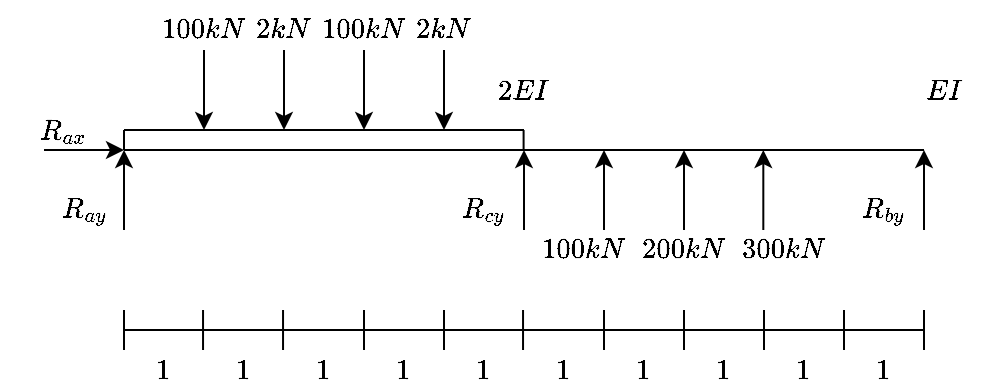 <mxfile version="15.4.1" type="device"><diagram id="uIo-71xkmivG4In3X9n8" name="Page-1"><mxGraphModel dx="460" dy="723" grid="1" gridSize="10" guides="1" tooltips="1" connect="1" arrows="1" fold="1" page="1" pageScale="1" pageWidth="850" pageHeight="1100" math="1" shadow="0"><root><mxCell id="0"/><mxCell id="1" parent="0"/><mxCell id="jZkSo-POswkWHwnTR9tR-1" value="" style="endArrow=none;html=1;" parent="1" edge="1"><mxGeometry width="50" height="50" relative="1" as="geometry"><mxPoint x="160" y="320" as="sourcePoint"/><mxPoint x="560" y="320" as="targetPoint"/></mxGeometry></mxCell><mxCell id="jZkSo-POswkWHwnTR9tR-2" value="" style="endArrow=classic;html=1;" parent="1" edge="1"><mxGeometry width="50" height="50" relative="1" as="geometry"><mxPoint x="160" y="360" as="sourcePoint"/><mxPoint x="160" y="320" as="targetPoint"/></mxGeometry></mxCell><mxCell id="jZkSo-POswkWHwnTR9tR-3" value="" style="endArrow=classic;html=1;" parent="1" edge="1"><mxGeometry width="50" height="50" relative="1" as="geometry"><mxPoint x="120" y="320" as="sourcePoint"/><mxPoint x="160" y="320" as="targetPoint"/></mxGeometry></mxCell><mxCell id="jZkSo-POswkWHwnTR9tR-4" value="&lt;div&gt;$$R_{ay}$$&lt;/div&gt;" style="text;html=1;strokeColor=none;fillColor=none;align=center;verticalAlign=middle;whiteSpace=wrap;rounded=0;" parent="1" vertex="1"><mxGeometry x="120" y="340" width="40" height="20" as="geometry"/></mxCell><mxCell id="jZkSo-POswkWHwnTR9tR-5" value="&lt;div&gt;$$R_{ax}$$&lt;/div&gt;" style="text;html=1;strokeColor=none;fillColor=none;align=center;verticalAlign=middle;whiteSpace=wrap;rounded=0;" parent="1" vertex="1"><mxGeometry x="110" y="300" width="40" height="20" as="geometry"/></mxCell><mxCell id="jZkSo-POswkWHwnTR9tR-6" value="" style="endArrow=classic;html=1;" parent="1" edge="1"><mxGeometry width="50" height="50" relative="1" as="geometry"><mxPoint x="560" y="360" as="sourcePoint"/><mxPoint x="560" y="320" as="targetPoint"/></mxGeometry></mxCell><mxCell id="jZkSo-POswkWHwnTR9tR-7" value="&lt;div&gt;$$R_{by}$$&lt;/div&gt;" style="text;html=1;strokeColor=none;fillColor=none;align=center;verticalAlign=middle;whiteSpace=wrap;rounded=0;" parent="1" vertex="1"><mxGeometry x="520" y="340" width="40" height="20" as="geometry"/></mxCell><mxCell id="jZkSo-POswkWHwnTR9tR-16" value="$$EI$$" style="text;html=1;strokeColor=none;fillColor=none;align=center;verticalAlign=middle;whiteSpace=wrap;rounded=0;" parent="1" vertex="1"><mxGeometry x="550" y="280" width="40" height="20" as="geometry"/></mxCell><mxCell id="jZkSo-POswkWHwnTR9tR-17" value="" style="group" parent="1" vertex="1" connectable="0"><mxGeometry x="160" y="400" width="400" height="40" as="geometry"/></mxCell><mxCell id="jZkSo-POswkWHwnTR9tR-18" value="" style="endArrow=none;html=1;" parent="jZkSo-POswkWHwnTR9tR-17" edge="1"><mxGeometry width="50" height="50" relative="1" as="geometry"><mxPoint y="10" as="sourcePoint"/><mxPoint x="400" y="10" as="targetPoint"/></mxGeometry></mxCell><mxCell id="jZkSo-POswkWHwnTR9tR-19" value="" style="endArrow=none;html=1;" parent="jZkSo-POswkWHwnTR9tR-17" edge="1"><mxGeometry width="50" height="50" relative="1" as="geometry"><mxPoint y="20" as="sourcePoint"/><mxPoint as="targetPoint"/></mxGeometry></mxCell><mxCell id="jZkSo-POswkWHwnTR9tR-20" value="" style="endArrow=none;html=1;" parent="jZkSo-POswkWHwnTR9tR-17" edge="1"><mxGeometry width="50" height="50" relative="1" as="geometry"><mxPoint x="39.52" y="20" as="sourcePoint"/><mxPoint x="39.52" as="targetPoint"/></mxGeometry></mxCell><mxCell id="jZkSo-POswkWHwnTR9tR-21" value="" style="endArrow=none;html=1;" parent="jZkSo-POswkWHwnTR9tR-17" edge="1"><mxGeometry width="50" height="50" relative="1" as="geometry"><mxPoint x="79.52" y="20" as="sourcePoint"/><mxPoint x="79.52" as="targetPoint"/></mxGeometry></mxCell><mxCell id="jZkSo-POswkWHwnTR9tR-22" value="" style="endArrow=none;html=1;" parent="jZkSo-POswkWHwnTR9tR-17" edge="1"><mxGeometry width="50" height="50" relative="1" as="geometry"><mxPoint x="120" y="20" as="sourcePoint"/><mxPoint x="120" as="targetPoint"/></mxGeometry></mxCell><mxCell id="jZkSo-POswkWHwnTR9tR-23" value="" style="endArrow=none;html=1;" parent="jZkSo-POswkWHwnTR9tR-17" edge="1"><mxGeometry width="50" height="50" relative="1" as="geometry"><mxPoint x="160" y="20" as="sourcePoint"/><mxPoint x="160" as="targetPoint"/></mxGeometry></mxCell><mxCell id="jZkSo-POswkWHwnTR9tR-24" value="" style="endArrow=none;html=1;" parent="jZkSo-POswkWHwnTR9tR-17" edge="1"><mxGeometry width="50" height="50" relative="1" as="geometry"><mxPoint x="199.52" y="20" as="sourcePoint"/><mxPoint x="199.52" as="targetPoint"/></mxGeometry></mxCell><mxCell id="jZkSo-POswkWHwnTR9tR-25" value="" style="endArrow=none;html=1;" parent="jZkSo-POswkWHwnTR9tR-17" edge="1"><mxGeometry width="50" height="50" relative="1" as="geometry"><mxPoint x="240" y="20" as="sourcePoint"/><mxPoint x="240" as="targetPoint"/></mxGeometry></mxCell><mxCell id="jZkSo-POswkWHwnTR9tR-26" value="" style="endArrow=none;html=1;" parent="jZkSo-POswkWHwnTR9tR-17" edge="1"><mxGeometry width="50" height="50" relative="1" as="geometry"><mxPoint x="280" y="20" as="sourcePoint"/><mxPoint x="280" as="targetPoint"/></mxGeometry></mxCell><mxCell id="jZkSo-POswkWHwnTR9tR-27" value="" style="endArrow=none;html=1;" parent="jZkSo-POswkWHwnTR9tR-17" edge="1"><mxGeometry width="50" height="50" relative="1" as="geometry"><mxPoint x="320" y="20" as="sourcePoint"/><mxPoint x="320" as="targetPoint"/></mxGeometry></mxCell><mxCell id="jZkSo-POswkWHwnTR9tR-28" value="" style="endArrow=none;html=1;" parent="jZkSo-POswkWHwnTR9tR-17" edge="1"><mxGeometry width="50" height="50" relative="1" as="geometry"><mxPoint x="360" y="20" as="sourcePoint"/><mxPoint x="360" as="targetPoint"/></mxGeometry></mxCell><mxCell id="jZkSo-POswkWHwnTR9tR-29" value="" style="endArrow=none;html=1;" parent="jZkSo-POswkWHwnTR9tR-17" edge="1"><mxGeometry width="50" height="50" relative="1" as="geometry"><mxPoint x="400" y="20" as="sourcePoint"/><mxPoint x="400" as="targetPoint"/></mxGeometry></mxCell><mxCell id="jZkSo-POswkWHwnTR9tR-30" value="$$1$$" style="text;html=1;strokeColor=none;fillColor=none;align=center;verticalAlign=middle;whiteSpace=wrap;rounded=0;" parent="jZkSo-POswkWHwnTR9tR-17" vertex="1"><mxGeometry y="20" width="40" height="20" as="geometry"/></mxCell><mxCell id="jZkSo-POswkWHwnTR9tR-31" value="$$1$$" style="text;html=1;strokeColor=none;fillColor=none;align=center;verticalAlign=middle;whiteSpace=wrap;rounded=0;" parent="jZkSo-POswkWHwnTR9tR-17" vertex="1"><mxGeometry x="40" y="20" width="40" height="20" as="geometry"/></mxCell><mxCell id="jZkSo-POswkWHwnTR9tR-32" value="$$1$$" style="text;html=1;strokeColor=none;fillColor=none;align=center;verticalAlign=middle;whiteSpace=wrap;rounded=0;" parent="jZkSo-POswkWHwnTR9tR-17" vertex="1"><mxGeometry x="80" y="20" width="40" height="20" as="geometry"/></mxCell><mxCell id="jZkSo-POswkWHwnTR9tR-33" value="$$1$$" style="text;html=1;strokeColor=none;fillColor=none;align=center;verticalAlign=middle;whiteSpace=wrap;rounded=0;" parent="jZkSo-POswkWHwnTR9tR-17" vertex="1"><mxGeometry x="120" y="20" width="40" height="20" as="geometry"/></mxCell><mxCell id="jZkSo-POswkWHwnTR9tR-34" value="$$1$$" style="text;html=1;strokeColor=none;fillColor=none;align=center;verticalAlign=middle;whiteSpace=wrap;rounded=0;" parent="jZkSo-POswkWHwnTR9tR-17" vertex="1"><mxGeometry x="160" y="20" width="40" height="20" as="geometry"/></mxCell><mxCell id="jZkSo-POswkWHwnTR9tR-35" value="$$1$$" style="text;html=1;strokeColor=none;fillColor=none;align=center;verticalAlign=middle;whiteSpace=wrap;rounded=0;" parent="jZkSo-POswkWHwnTR9tR-17" vertex="1"><mxGeometry x="200" y="20" width="40" height="20" as="geometry"/></mxCell><mxCell id="jZkSo-POswkWHwnTR9tR-36" value="$$1$$" style="text;html=1;strokeColor=none;fillColor=none;align=center;verticalAlign=middle;whiteSpace=wrap;rounded=0;" parent="jZkSo-POswkWHwnTR9tR-17" vertex="1"><mxGeometry x="240" y="20" width="40" height="20" as="geometry"/></mxCell><mxCell id="jZkSo-POswkWHwnTR9tR-37" value="$$1$$" style="text;html=1;strokeColor=none;fillColor=none;align=center;verticalAlign=middle;whiteSpace=wrap;rounded=0;" parent="jZkSo-POswkWHwnTR9tR-17" vertex="1"><mxGeometry x="280" y="20" width="40" height="20" as="geometry"/></mxCell><mxCell id="jZkSo-POswkWHwnTR9tR-38" value="$$1$$" style="text;html=1;strokeColor=none;fillColor=none;align=center;verticalAlign=middle;whiteSpace=wrap;rounded=0;" parent="jZkSo-POswkWHwnTR9tR-17" vertex="1"><mxGeometry x="320" y="20" width="40" height="20" as="geometry"/></mxCell><mxCell id="jZkSo-POswkWHwnTR9tR-39" value="$$1$$" style="text;html=1;strokeColor=none;fillColor=none;align=center;verticalAlign=middle;whiteSpace=wrap;rounded=0;" parent="jZkSo-POswkWHwnTR9tR-17" vertex="1"><mxGeometry x="360" y="20" width="40" height="20" as="geometry"/></mxCell><mxCell id="jZkSo-POswkWHwnTR9tR-67" value="&lt;div&gt;$$100 kN$$&lt;/div&gt;" style="text;html=1;strokeColor=none;fillColor=none;align=center;verticalAlign=middle;whiteSpace=wrap;rounded=0;" parent="1" vertex="1"><mxGeometry x="370" y="360" width="40" height="20" as="geometry"/></mxCell><mxCell id="jZkSo-POswkWHwnTR9tR-69" value="" style="endArrow=classic;html=1;startArrow=none;" parent="1" source="jZkSo-POswkWHwnTR9tR-76" edge="1"><mxGeometry width="50" height="50" relative="1" as="geometry"><mxPoint x="200" y="270" as="sourcePoint"/><mxPoint x="200" y="310" as="targetPoint"/></mxGeometry></mxCell><mxCell id="jZkSo-POswkWHwnTR9tR-70" value="" style="endArrow=classic;html=1;" parent="1" edge="1"><mxGeometry width="50" height="50" relative="1" as="geometry"><mxPoint x="240" y="270" as="sourcePoint"/><mxPoint x="240" y="310" as="targetPoint"/></mxGeometry></mxCell><mxCell id="jZkSo-POswkWHwnTR9tR-71" value="" style="endArrow=classic;html=1;" parent="1" edge="1"><mxGeometry width="50" height="50" relative="1" as="geometry"><mxPoint x="280" y="270" as="sourcePoint"/><mxPoint x="280" y="310" as="targetPoint"/></mxGeometry></mxCell><mxCell id="jZkSo-POswkWHwnTR9tR-72" value="" style="endArrow=classic;html=1;" parent="1" edge="1"><mxGeometry width="50" height="50" relative="1" as="geometry"><mxPoint x="320" y="270" as="sourcePoint"/><mxPoint x="320" y="310" as="targetPoint"/></mxGeometry></mxCell><mxCell id="jZkSo-POswkWHwnTR9tR-73" value="" style="endArrow=none;html=1;" parent="1" edge="1"><mxGeometry width="50" height="50" relative="1" as="geometry"><mxPoint x="359.8" y="320" as="sourcePoint"/><mxPoint x="359.8" y="310" as="targetPoint"/></mxGeometry></mxCell><mxCell id="jZkSo-POswkWHwnTR9tR-74" value="" style="endArrow=none;html=1;" parent="1" edge="1"><mxGeometry width="50" height="50" relative="1" as="geometry"><mxPoint x="160" y="320" as="sourcePoint"/><mxPoint x="160" y="310" as="targetPoint"/></mxGeometry></mxCell><mxCell id="jZkSo-POswkWHwnTR9tR-75" value="" style="endArrow=none;html=1;" parent="1" edge="1"><mxGeometry width="50" height="50" relative="1" as="geometry"><mxPoint x="160" y="310" as="sourcePoint"/><mxPoint x="360" y="310" as="targetPoint"/></mxGeometry></mxCell><mxCell id="jZkSo-POswkWHwnTR9tR-76" value="&lt;div&gt;$$100 kN$$&lt;/div&gt;" style="text;html=1;strokeColor=none;fillColor=none;align=center;verticalAlign=middle;whiteSpace=wrap;rounded=0;" parent="1" vertex="1"><mxGeometry x="180" y="250" width="40" height="20" as="geometry"/></mxCell><mxCell id="jZkSo-POswkWHwnTR9tR-77" value="" style="endArrow=none;html=1;" parent="1" target="jZkSo-POswkWHwnTR9tR-76" edge="1"><mxGeometry width="50" height="50" relative="1" as="geometry"><mxPoint x="200" y="270" as="sourcePoint"/><mxPoint x="200" y="310" as="targetPoint"/></mxGeometry></mxCell><mxCell id="jZkSo-POswkWHwnTR9tR-78" value="&lt;div&gt;$$2 kN$$&lt;/div&gt;" style="text;html=1;strokeColor=none;fillColor=none;align=center;verticalAlign=middle;whiteSpace=wrap;rounded=0;" parent="1" vertex="1"><mxGeometry x="220" y="250" width="40" height="20" as="geometry"/></mxCell><mxCell id="jZkSo-POswkWHwnTR9tR-79" value="&lt;div&gt;$$100 kN$$&lt;/div&gt;" style="text;html=1;strokeColor=none;fillColor=none;align=center;verticalAlign=middle;whiteSpace=wrap;rounded=0;" parent="1" vertex="1"><mxGeometry x="260" y="250" width="40" height="20" as="geometry"/></mxCell><mxCell id="jZkSo-POswkWHwnTR9tR-80" value="&lt;div&gt;$$2 kN$$&lt;/div&gt;" style="text;html=1;strokeColor=none;fillColor=none;align=center;verticalAlign=middle;whiteSpace=wrap;rounded=0;" parent="1" vertex="1"><mxGeometry x="300" y="250" width="40" height="20" as="geometry"/></mxCell><mxCell id="jZkSo-POswkWHwnTR9tR-81" value="" style="endArrow=classic;html=1;" parent="1" edge="1"><mxGeometry width="50" height="50" relative="1" as="geometry"><mxPoint x="400" y="360" as="sourcePoint"/><mxPoint x="400" y="320" as="targetPoint"/></mxGeometry></mxCell><mxCell id="jZkSo-POswkWHwnTR9tR-82" value="" style="endArrow=classic;html=1;" parent="1" edge="1"><mxGeometry width="50" height="50" relative="1" as="geometry"><mxPoint x="440" y="360" as="sourcePoint"/><mxPoint x="440" y="320" as="targetPoint"/></mxGeometry></mxCell><mxCell id="jZkSo-POswkWHwnTR9tR-83" value="" style="endArrow=classic;html=1;" parent="1" edge="1"><mxGeometry width="50" height="50" relative="1" as="geometry"><mxPoint x="479.66" y="360" as="sourcePoint"/><mxPoint x="479.66" y="320" as="targetPoint"/></mxGeometry></mxCell><mxCell id="jZkSo-POswkWHwnTR9tR-84" value="&lt;div&gt;$$200 kN$$&lt;/div&gt;" style="text;html=1;strokeColor=none;fillColor=none;align=center;verticalAlign=middle;whiteSpace=wrap;rounded=0;" parent="1" vertex="1"><mxGeometry x="420" y="360" width="40" height="20" as="geometry"/></mxCell><mxCell id="jZkSo-POswkWHwnTR9tR-86" value="&lt;div&gt;$$300 kN$$&lt;/div&gt;" style="text;html=1;strokeColor=none;fillColor=none;align=center;verticalAlign=middle;whiteSpace=wrap;rounded=0;" parent="1" vertex="1"><mxGeometry x="470" y="360" width="40" height="20" as="geometry"/></mxCell><mxCell id="jZkSo-POswkWHwnTR9tR-88" value="$$2EI$$" style="text;html=1;strokeColor=none;fillColor=none;align=center;verticalAlign=middle;whiteSpace=wrap;rounded=0;" parent="1" vertex="1"><mxGeometry x="340" y="280" width="40" height="20" as="geometry"/></mxCell><mxCell id="ANPYa_bzlEJM3AOFd0hF-1" value="" style="endArrow=classic;html=1;" edge="1" parent="1"><mxGeometry width="50" height="50" relative="1" as="geometry"><mxPoint x="360" y="360" as="sourcePoint"/><mxPoint x="360" y="320" as="targetPoint"/></mxGeometry></mxCell><mxCell id="ANPYa_bzlEJM3AOFd0hF-2" value="&lt;div&gt;$$R_{cy}$$&lt;/div&gt;" style="text;html=1;strokeColor=none;fillColor=none;align=center;verticalAlign=middle;whiteSpace=wrap;rounded=0;" vertex="1" parent="1"><mxGeometry x="320" y="340" width="40" height="20" as="geometry"/></mxCell></root></mxGraphModel></diagram></mxfile>